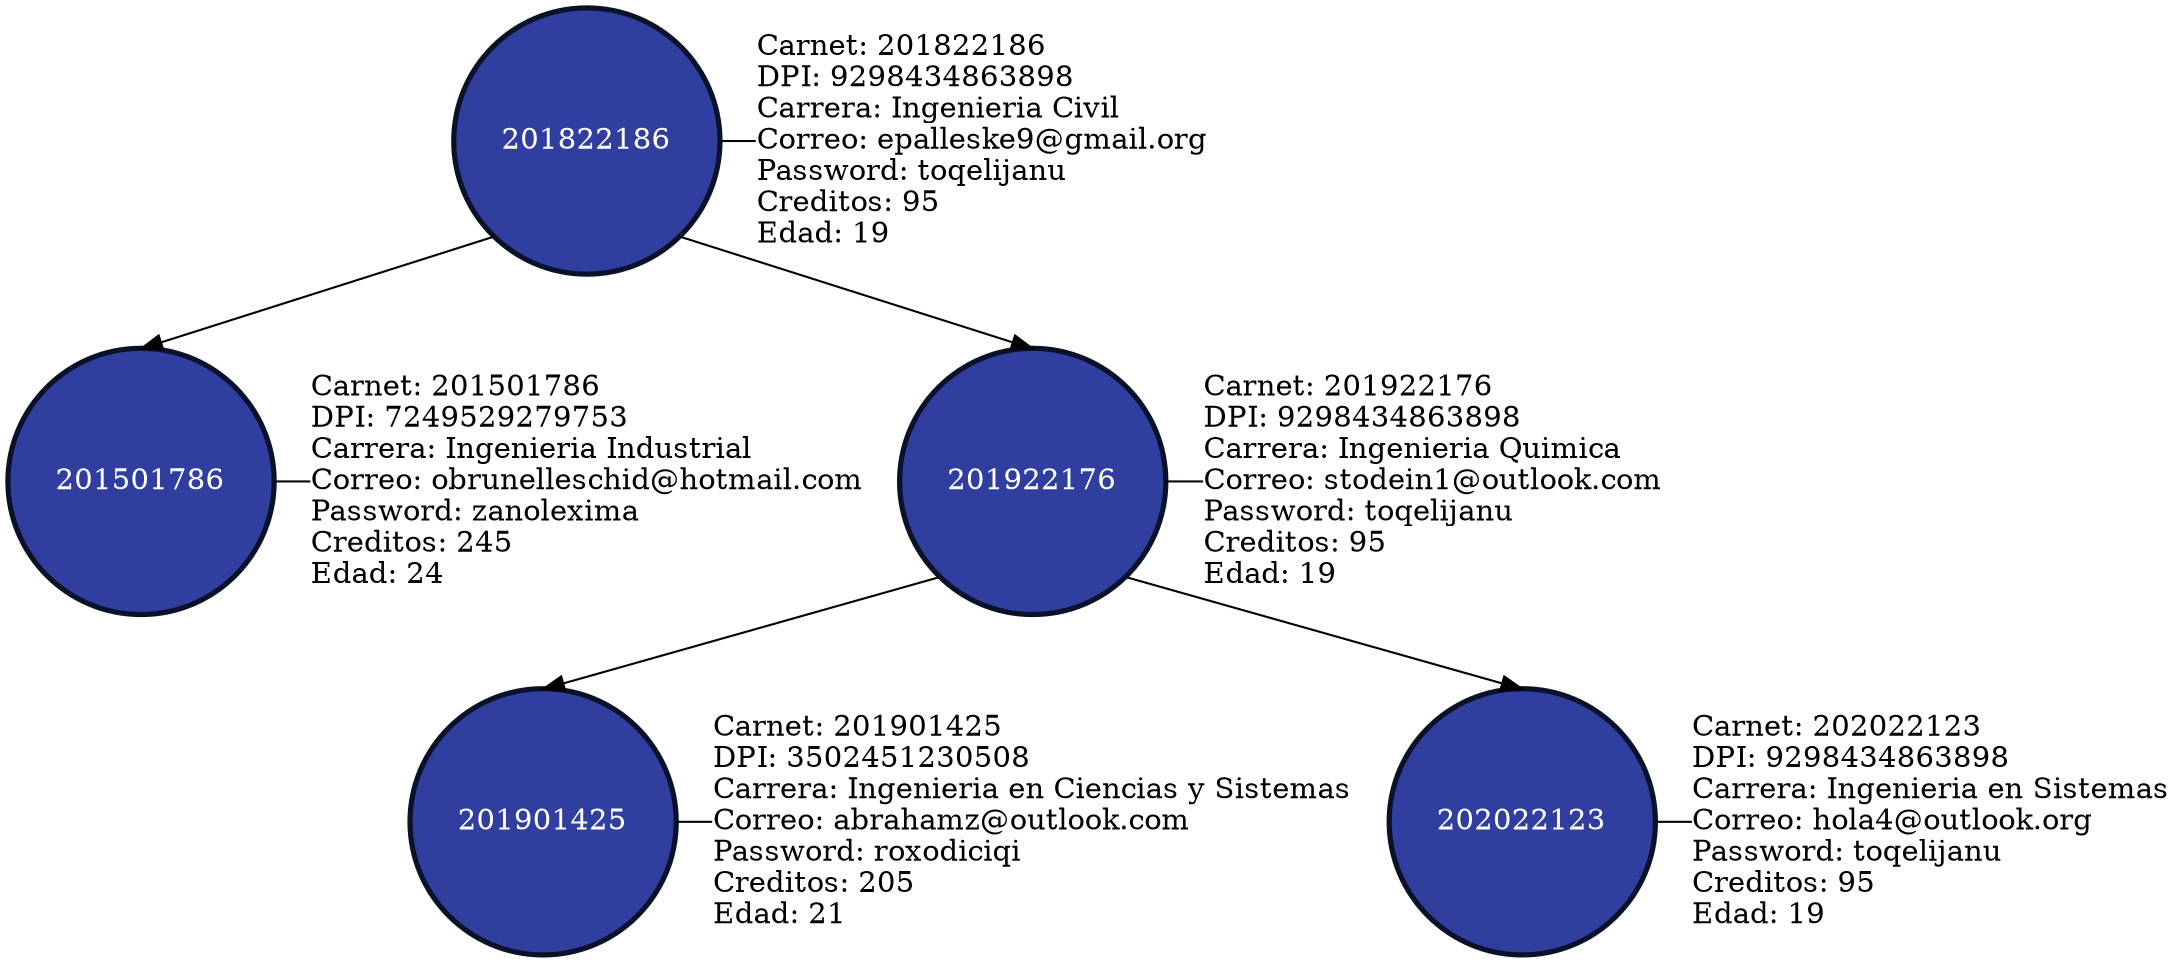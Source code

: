   
        digraph G
        {
            node[shape=circle, style=filled, fillcolor="#303F9F", fontcolor=white, color="#0A122A"];
            splines=false;
        
		n201822186 [label = "201822186" penwidth=2.5];
		n201822186 -> n201501786[tailport=sw headport=n];
		n201822186 -> n201922176[tailport=se headport=n];
		n201501786 [label = "201501786" penwidth=2.5];
		n201922176 [label = "201922176" penwidth=2.5];
		n201922176 -> n201901425[tailport=sw headport=n];
		n201922176 -> n202022123[tailport=se headport=n];
		n201901425 [label = "201901425" penwidth=2.5];
		n202022123 [label = "202022123" penwidth=2.5];
		edge[dir=none];
		node[fillcolor=white, fontcolor=black];
		201501786 [shape=plain label= "Carnet: 201501786\lDPI: 7249529279753\lCarrera: Ingenieria Industrial\lCorreo: obrunelleschid@hotmail.com\lPassword: zanolexima\lCreditos: 245\lEdad: 24\l"];
		{rank=same; n201501786; 201501786}
		n201501786 -> 201501786;
		201822186 [shape=plain label= "Carnet: 201822186\lDPI: 9298434863898\lCarrera: Ingenieria Civil\lCorreo: epalleske9@gmail.org\lPassword: toqelijanu\lCreditos: 95\lEdad: 19\l"];
		{rank=same; n201822186; 201822186}
		n201822186 -> 201822186;
		201901425 [shape=plain label= "Carnet: 201901425\lDPI: 3502451230508\lCarrera: Ingenieria en Ciencias y Sistemas\lCorreo: abrahamz@outlook.com\lPassword: roxodiciqi\lCreditos: 205\lEdad: 21\l"];
		{rank=same; n201901425; 201901425}
		n201901425 -> 201901425;
		201922176 [shape=plain label= "Carnet: 201922176\lDPI: 9298434863898\lCarrera: Ingenieria Quimica\lCorreo: stodein1@outlook.com\lPassword: toqelijanu\lCreditos: 95\lEdad: 19\l"];
		{rank=same; n201922176; 201922176}
		n201922176 -> 201922176;
		202022123 [shape=plain label= "Carnet: 202022123\lDPI: 9298434863898\lCarrera: Ingenieria en Sistemas\lCorreo: hola4@outlook.org\lPassword: toqelijanu\lCreditos: 95\lEdad: 19\l"];
		{rank=same; n202022123; 202022123}
		n202022123 -> 202022123;
	}